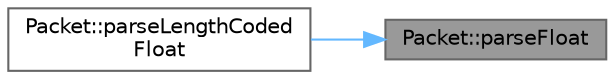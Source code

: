 digraph "Packet::parseFloat"
{
 // INTERACTIVE_SVG=YES
 // LATEX_PDF_SIZE
  bgcolor="transparent";
  edge [fontname=Helvetica,fontsize=10,labelfontname=Helvetica,labelfontsize=10];
  node [fontname=Helvetica,fontsize=10,shape=box,height=0.2,width=0.4];
  rankdir="RL";
  Node1 [id="Node000001",label="Packet::parseFloat",height=0.2,width=0.4,color="gray40", fillcolor="grey60", style="filled", fontcolor="black",tooltip=" "];
  Node1 -> Node2 [id="edge2_Node000001_Node000002",dir="back",color="steelblue1",style="solid",tooltip=" "];
  Node2 [id="Node000002",label="Packet::parseLengthCoded\lFloat",height=0.2,width=0.4,color="grey40", fillcolor="white", style="filled",URL="$d9/dd4/a00776_a54f5df5922e20a3e93d135bdca7dc3ef.html#a54f5df5922e20a3e93d135bdca7dc3ef",tooltip=" "];
}
